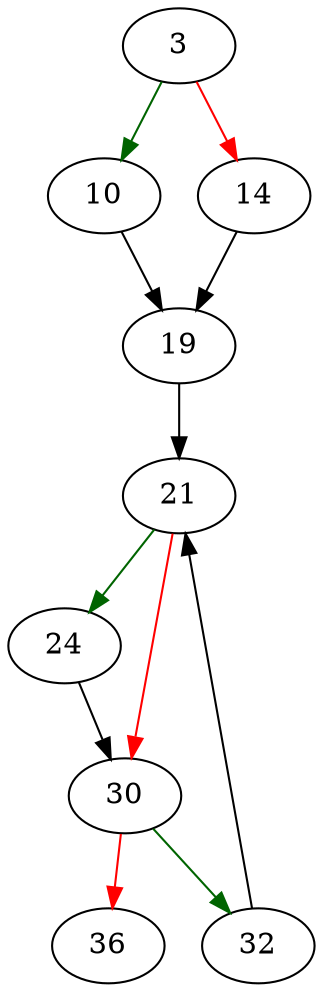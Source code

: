 strict digraph "eqp_next_row" {
	// Node definitions.
	3 [entry=true];
	10;
	14;
	19;
	21;
	24;
	30;
	32;
	36;

	// Edge definitions.
	3 -> 10 [
		color=darkgreen
		cond=true
	];
	3 -> 14 [
		color=red
		cond=false
	];
	10 -> 19;
	14 -> 19;
	19 -> 21;
	21 -> 24 [
		color=darkgreen
		cond=true
	];
	21 -> 30 [
		color=red
		cond=false
	];
	24 -> 30;
	30 -> 32 [
		color=darkgreen
		cond=true
	];
	30 -> 36 [
		color=red
		cond=false
	];
	32 -> 21;
}